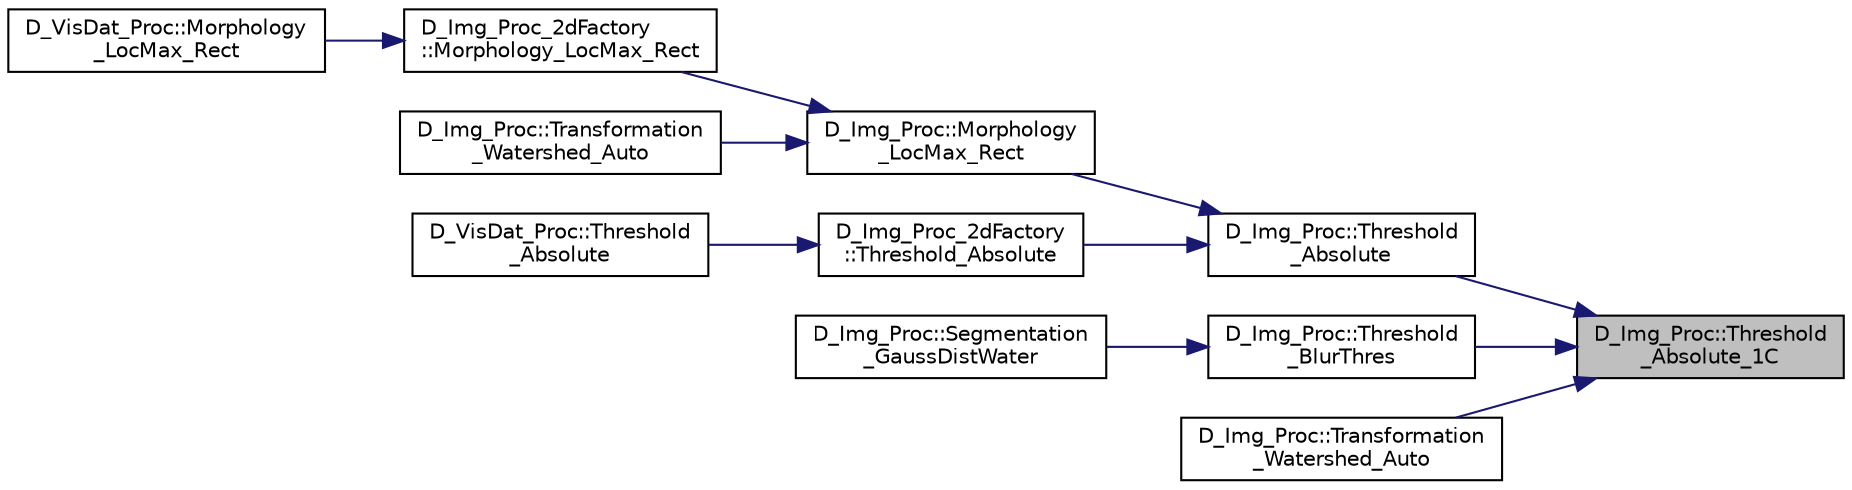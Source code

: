 digraph "D_Img_Proc::Threshold_Absolute_1C"
{
 // LATEX_PDF_SIZE
  edge [fontname="Helvetica",fontsize="10",labelfontname="Helvetica",labelfontsize="10"];
  node [fontname="Helvetica",fontsize="10",shape=record];
  rankdir="RL";
  Node1 [label="D_Img_Proc::Threshold\l_Absolute_1C",height=0.2,width=0.4,color="black", fillcolor="grey75", style="filled", fontcolor="black",tooltip=" "];
  Node1 -> Node2 [dir="back",color="midnightblue",fontsize="10",style="solid",fontname="Helvetica"];
  Node2 [label="D_Img_Proc::Threshold\l_Absolute",height=0.2,width=0.4,color="black", fillcolor="white", style="filled",URL="$class_d___img___proc.html#aa4539af0260202ad2df51f22b069e5fb",tooltip=" "];
  Node2 -> Node3 [dir="back",color="midnightblue",fontsize="10",style="solid",fontname="Helvetica"];
  Node3 [label="D_Img_Proc::Morphology\l_LocMax_Rect",height=0.2,width=0.4,color="black", fillcolor="white", style="filled",URL="$class_d___img___proc.html#a3fb071dabc0371c7aa0ba6cf7966b757",tooltip=" "];
  Node3 -> Node4 [dir="back",color="midnightblue",fontsize="10",style="solid",fontname="Helvetica"];
  Node4 [label="D_Img_Proc_2dFactory\l::Morphology_LocMax_Rect",height=0.2,width=0.4,color="black", fillcolor="white", style="filled",URL="$class_d___img___proc__2d_factory.html#a371a47daad4def576c6ff1141d0f8eb3",tooltip=" "];
  Node4 -> Node5 [dir="back",color="midnightblue",fontsize="10",style="solid",fontname="Helvetica"];
  Node5 [label="D_VisDat_Proc::Morphology\l_LocMax_Rect",height=0.2,width=0.4,color="black", fillcolor="white", style="filled",URL="$class_d___vis_dat___proc.html#acbdeedfc46f5d2539f7d9bc50c0233fc",tooltip=" "];
  Node3 -> Node6 [dir="back",color="midnightblue",fontsize="10",style="solid",fontname="Helvetica"];
  Node6 [label="D_Img_Proc::Transformation\l_Watershed_Auto",height=0.2,width=0.4,color="black", fillcolor="white", style="filled",URL="$class_d___img___proc.html#aedf4f9e62b489c18ddc50c4d0d87ddb0",tooltip=" "];
  Node2 -> Node7 [dir="back",color="midnightblue",fontsize="10",style="solid",fontname="Helvetica"];
  Node7 [label="D_Img_Proc_2dFactory\l::Threshold_Absolute",height=0.2,width=0.4,color="black", fillcolor="white", style="filled",URL="$class_d___img___proc__2d_factory.html#a9bc7d70cba0371b59a8920c8908913a9",tooltip=" "];
  Node7 -> Node8 [dir="back",color="midnightblue",fontsize="10",style="solid",fontname="Helvetica"];
  Node8 [label="D_VisDat_Proc::Threshold\l_Absolute",height=0.2,width=0.4,color="black", fillcolor="white", style="filled",URL="$class_d___vis_dat___proc.html#ab27a70da8f776ff8298a5c896d1b74a0",tooltip=" "];
  Node1 -> Node9 [dir="back",color="midnightblue",fontsize="10",style="solid",fontname="Helvetica"];
  Node9 [label="D_Img_Proc::Threshold\l_BlurThres",height=0.2,width=0.4,color="black", fillcolor="white", style="filled",URL="$class_d___img___proc.html#a459be7d9b4f4f24242dca9eaad5ea419",tooltip=" "];
  Node9 -> Node10 [dir="back",color="midnightblue",fontsize="10",style="solid",fontname="Helvetica"];
  Node10 [label="D_Img_Proc::Segmentation\l_GaussDistWater",height=0.2,width=0.4,color="black", fillcolor="white", style="filled",URL="$class_d___img___proc.html#a2de8fe9ac9782e100b26f51113347117",tooltip=" "];
  Node1 -> Node11 [dir="back",color="midnightblue",fontsize="10",style="solid",fontname="Helvetica"];
  Node11 [label="D_Img_Proc::Transformation\l_Watershed_Auto",height=0.2,width=0.4,color="black", fillcolor="white", style="filled",URL="$class_d___img___proc.html#a382b503db82dd103e24e49e7922d15d8",tooltip=" "];
}
